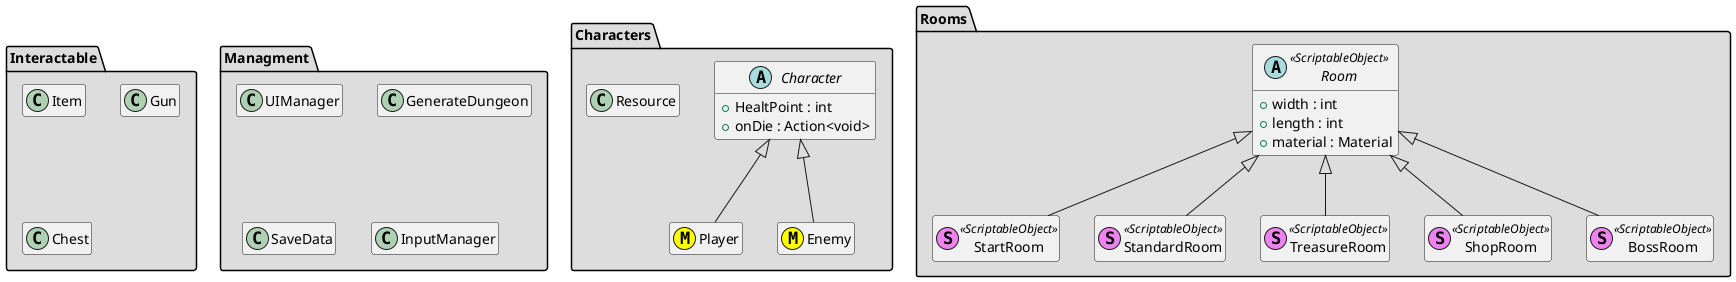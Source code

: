 ﻿@startuml
hide empty members

package Characters #DDDDDD
{
    abstract class Character {
        +HealtPoint : int
        +onDie : Action<void>
    }
    
    class Player <<(M, yellow)>>
    class Enemy <<(M, yellow)>>
    class Resource
    
    Character <|-- Player
    Character <|-- Enemy
}

package Interactable #DDDDDD
{
    class Item
    class Gun
    class Chest
}

package Rooms #DDDDDD
{
    abstract class Room <<ScriptableObject>>{
        +width : int
        +length : int
        +material : Material
    }
    
    class StartRoom <<(S, violet) ScriptableObject>>
    class StandardRoom <<(S, violet) ScriptableObject>>
    class TreasureRoom <<(S, violet) ScriptableObject>>
    class ShopRoom <<(S, violet) ScriptableObject>>
    class BossRoom <<(S, violet) ScriptableObject>>
    
    Room <|-- StartRoom
    Room <|-- StandardRoom
    Room <|-- TreasureRoom
    Room <|-- ShopRoom
    Room <|-- BossRoom
}

package Managment #DDDDDD
{
    class UIManager
    class GenerateDungeon
    class SaveData
    class InputManager
}
@enduml